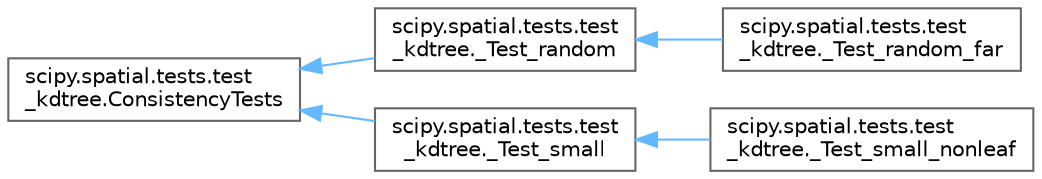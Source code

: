 digraph "Graphical Class Hierarchy"
{
 // LATEX_PDF_SIZE
  bgcolor="transparent";
  edge [fontname=Helvetica,fontsize=10,labelfontname=Helvetica,labelfontsize=10];
  node [fontname=Helvetica,fontsize=10,shape=box,height=0.2,width=0.4];
  rankdir="LR";
  Node0 [id="Node000000",label="scipy.spatial.tests.test\l_kdtree.ConsistencyTests",height=0.2,width=0.4,color="grey40", fillcolor="white", style="filled",URL="$d4/dab/classscipy_1_1spatial_1_1tests_1_1test__kdtree_1_1ConsistencyTests.html",tooltip=" "];
  Node0 -> Node1 [id="edge5359_Node000000_Node000001",dir="back",color="steelblue1",style="solid",tooltip=" "];
  Node1 [id="Node000001",label="scipy.spatial.tests.test\l_kdtree._Test_random",height=0.2,width=0.4,color="grey40", fillcolor="white", style="filled",URL="$d4/d1c/classscipy_1_1spatial_1_1tests_1_1test__kdtree_1_1__Test__random.html",tooltip=" "];
  Node1 -> Node2 [id="edge5360_Node000001_Node000002",dir="back",color="steelblue1",style="solid",tooltip=" "];
  Node2 [id="Node000002",label="scipy.spatial.tests.test\l_kdtree._Test_random_far",height=0.2,width=0.4,color="grey40", fillcolor="white", style="filled",URL="$d5/d95/classscipy_1_1spatial_1_1tests_1_1test__kdtree_1_1__Test__random__far.html",tooltip=" "];
  Node0 -> Node3 [id="edge5361_Node000000_Node000003",dir="back",color="steelblue1",style="solid",tooltip=" "];
  Node3 [id="Node000003",label="scipy.spatial.tests.test\l_kdtree._Test_small",height=0.2,width=0.4,color="grey40", fillcolor="white", style="filled",URL="$da/db5/classscipy_1_1spatial_1_1tests_1_1test__kdtree_1_1__Test__small.html",tooltip=" "];
  Node3 -> Node4 [id="edge5362_Node000003_Node000004",dir="back",color="steelblue1",style="solid",tooltip=" "];
  Node4 [id="Node000004",label="scipy.spatial.tests.test\l_kdtree._Test_small_nonleaf",height=0.2,width=0.4,color="grey40", fillcolor="white", style="filled",URL="$d1/d60/classscipy_1_1spatial_1_1tests_1_1test__kdtree_1_1__Test__small__nonleaf.html",tooltip=" "];
}
